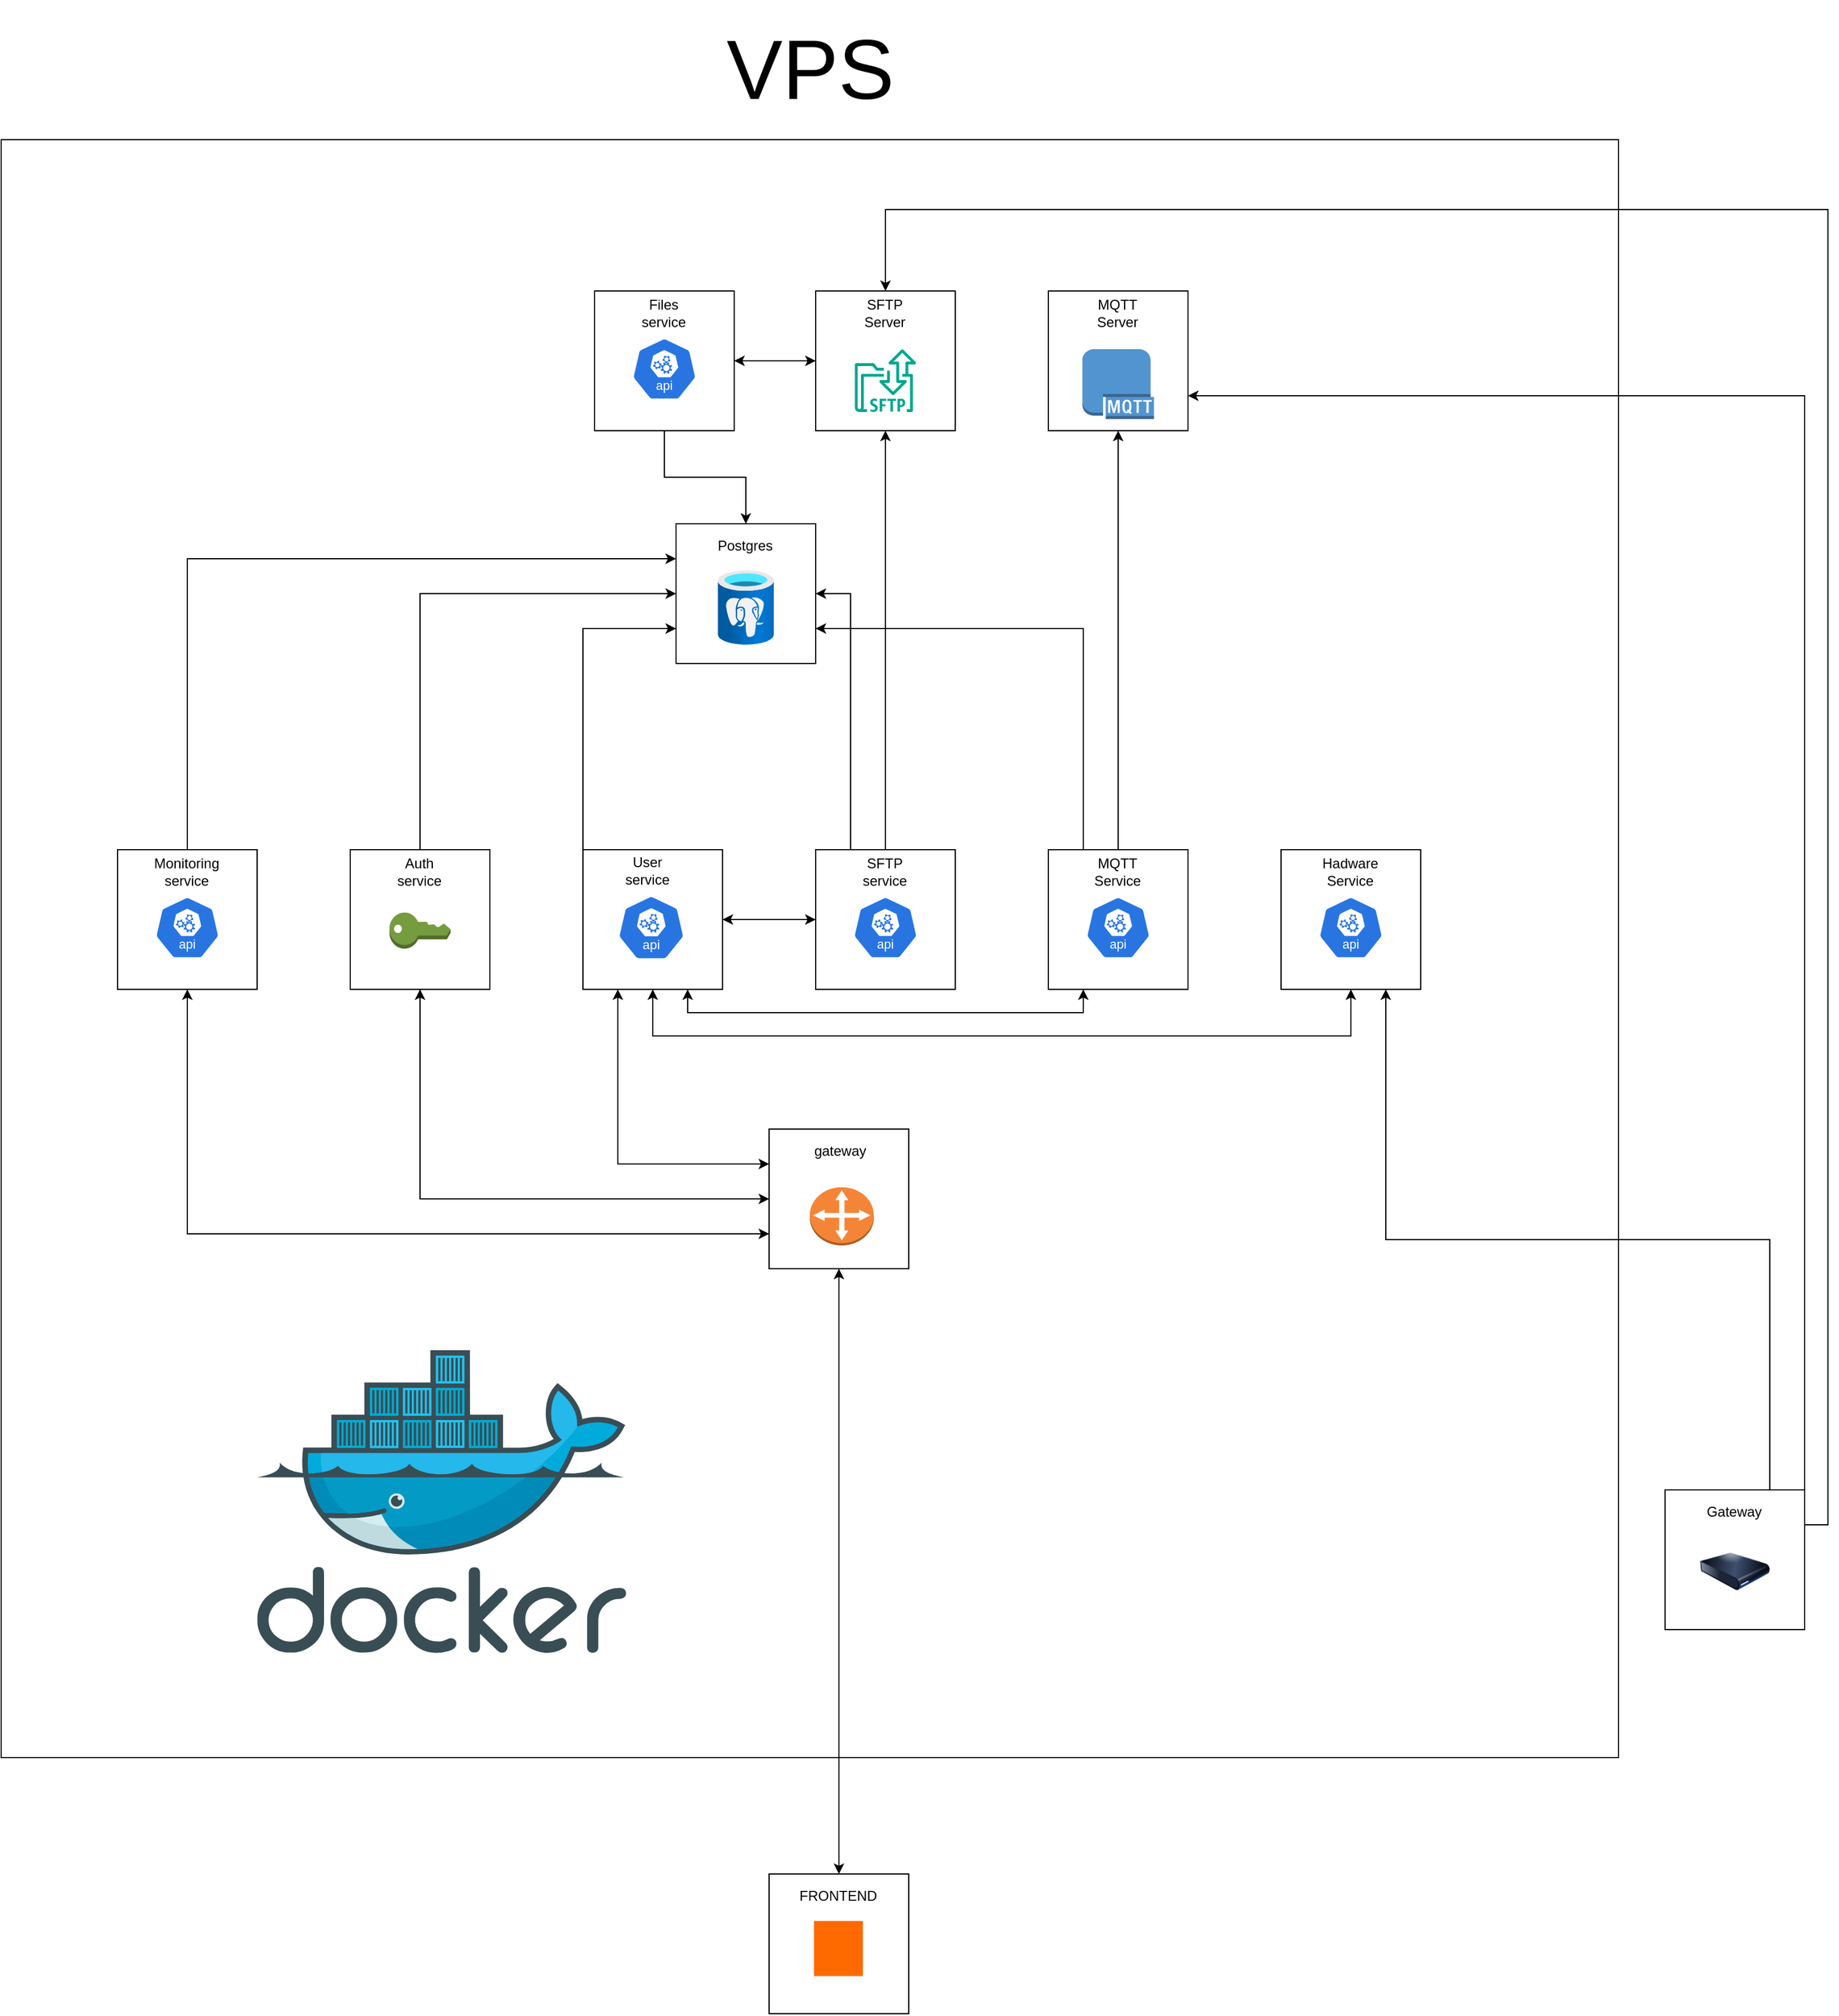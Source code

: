 <mxfile version="26.1.1">
  <diagram id="l8hXMBHkgcEJcSW0mbfh" name="Page-1">
    <mxGraphModel dx="5945" dy="2460" grid="1" gridSize="10" guides="1" tooltips="1" connect="1" arrows="1" fold="1" page="1" pageScale="1" pageWidth="1169" pageHeight="827" math="0" shadow="0">
      <root>
        <mxCell id="0" />
        <mxCell id="1" parent="0" />
        <mxCell id="-a2DfulknnoLtpf2qesY-131" value="" style="whiteSpace=wrap;html=1;aspect=fixed;fillColor=none;" vertex="1" parent="1">
          <mxGeometry x="-180" y="150" width="1390" height="1390" as="geometry" />
        </mxCell>
        <mxCell id="PoxzqUH3-YCF-cj8GtX4-8" value="&lt;font style=&quot;font-size: 72px;&quot;&gt;VPS&lt;/font&gt;" style="text;html=1;align=center;verticalAlign=middle;whiteSpace=wrap;rounded=0;" parent="1" vertex="1">
          <mxGeometry x="273.75" y="30" width="482.5" height="120" as="geometry" />
        </mxCell>
        <mxCell id="PoxzqUH3-YCF-cj8GtX4-15" value="" style="group" parent="1" vertex="1" connectable="0">
          <mxGeometry x="320" y="760" width="120" height="120" as="geometry" />
        </mxCell>
        <mxCell id="PoxzqUH3-YCF-cj8GtX4-13" value="" style="whiteSpace=wrap;html=1;aspect=fixed;" parent="PoxzqUH3-YCF-cj8GtX4-15" vertex="1">
          <mxGeometry width="120" height="120" as="geometry" />
        </mxCell>
        <mxCell id="PoxzqUH3-YCF-cj8GtX4-10" value="" style="aspect=fixed;sketch=0;html=1;dashed=0;whitespace=wrap;verticalLabelPosition=bottom;verticalAlign=top;fillColor=#2875E2;strokeColor=#ffffff;points=[[0.005,0.63,0],[0.1,0.2,0],[0.9,0.2,0],[0.5,0,0],[0.995,0.63,0],[0.72,0.99,0],[0.5,1,0],[0.28,0.99,0]];shape=mxgraph.kubernetes.icon2;kubernetesLabel=1;prIcon=api" parent="PoxzqUH3-YCF-cj8GtX4-15" vertex="1">
          <mxGeometry x="29.686" y="39.104" width="58.113" height="55.791" as="geometry" />
        </mxCell>
        <mxCell id="PoxzqUH3-YCF-cj8GtX4-14" value="User service" style="text;html=1;align=center;verticalAlign=middle;whiteSpace=wrap;rounded=0;" parent="PoxzqUH3-YCF-cj8GtX4-15" vertex="1">
          <mxGeometry x="34.857" y="7.286" width="41.143" height="20.571" as="geometry" />
        </mxCell>
        <mxCell id="-a2DfulknnoLtpf2qesY-24" value="" style="group" vertex="1" connectable="0" parent="1">
          <mxGeometry x="120" y="760" width="120" height="120" as="geometry" />
        </mxCell>
        <mxCell id="-a2DfulknnoLtpf2qesY-25" value="" style="whiteSpace=wrap;html=1;aspect=fixed;" vertex="1" parent="-a2DfulknnoLtpf2qesY-24">
          <mxGeometry width="120" height="120" as="geometry" />
        </mxCell>
        <mxCell id="-a2DfulknnoLtpf2qesY-27" value="Auth service" style="text;html=1;align=center;verticalAlign=middle;whiteSpace=wrap;rounded=0;" vertex="1" parent="-a2DfulknnoLtpf2qesY-24">
          <mxGeometry x="39.429" y="9.0" width="41.143" height="20.571" as="geometry" />
        </mxCell>
        <mxCell id="-a2DfulknnoLtpf2qesY-28" value="" style="outlineConnect=0;dashed=0;verticalLabelPosition=bottom;verticalAlign=top;align=center;html=1;shape=mxgraph.aws3.add_on;fillColor=#759C3E;gradientColor=none;" vertex="1" parent="-a2DfulknnoLtpf2qesY-24">
          <mxGeometry x="33.75" y="54.0" width="52.5" height="30.979" as="geometry" />
        </mxCell>
        <mxCell id="-a2DfulknnoLtpf2qesY-30" value="" style="group" vertex="1" connectable="0" parent="1">
          <mxGeometry x="480" y="1000" width="120" height="120" as="geometry" />
        </mxCell>
        <mxCell id="-a2DfulknnoLtpf2qesY-31" value="" style="whiteSpace=wrap;html=1;aspect=fixed;" vertex="1" parent="-a2DfulknnoLtpf2qesY-30">
          <mxGeometry width="120" height="120" as="geometry" />
        </mxCell>
        <mxCell id="-a2DfulknnoLtpf2qesY-32" value="&amp;nbsp;gateway" style="text;html=1;align=center;verticalAlign=middle;whiteSpace=wrap;rounded=0;" vertex="1" parent="-a2DfulknnoLtpf2qesY-30">
          <mxGeometry x="39.429" y="9.0" width="41.143" height="20.571" as="geometry" />
        </mxCell>
        <mxCell id="-a2DfulknnoLtpf2qesY-35" value="" style="outlineConnect=0;dashed=0;verticalLabelPosition=bottom;verticalAlign=top;align=center;html=1;shape=mxgraph.aws3.customer_gateway;fillColor=#F58536;gradientColor=none;" vertex="1" parent="-a2DfulknnoLtpf2qesY-30">
          <mxGeometry x="35" y="50" width="55" height="50" as="geometry" />
        </mxCell>
        <mxCell id="-a2DfulknnoLtpf2qesY-36" value="" style="group" vertex="1" connectable="0" parent="1">
          <mxGeometry x="-80" y="760" width="120" height="120" as="geometry" />
        </mxCell>
        <mxCell id="-a2DfulknnoLtpf2qesY-37" value="" style="whiteSpace=wrap;html=1;aspect=fixed;" vertex="1" parent="-a2DfulknnoLtpf2qesY-36">
          <mxGeometry width="120" height="120" as="geometry" />
        </mxCell>
        <mxCell id="-a2DfulknnoLtpf2qesY-38" value="Monitoring&lt;div&gt;service&lt;/div&gt;" style="text;html=1;align=center;verticalAlign=middle;whiteSpace=wrap;rounded=0;" vertex="1" parent="-a2DfulknnoLtpf2qesY-36">
          <mxGeometry x="39.429" y="9.0" width="41.143" height="20.571" as="geometry" />
        </mxCell>
        <mxCell id="-a2DfulknnoLtpf2qesY-40" value="" style="aspect=fixed;sketch=0;html=1;dashed=0;whitespace=wrap;verticalLabelPosition=bottom;verticalAlign=top;fillColor=#2875E2;strokeColor=#ffffff;points=[[0.005,0.63,0],[0.1,0.2,0],[0.9,0.2,0],[0.5,0,0],[0.995,0.63,0],[0.72,0.99,0],[0.5,1,0],[0.28,0.99,0]];shape=mxgraph.kubernetes.icon2;kubernetesLabel=1;prIcon=api" vertex="1" parent="-a2DfulknnoLtpf2qesY-36">
          <mxGeometry x="31.88" y="40" width="56.25" height="54" as="geometry" />
        </mxCell>
        <mxCell id="-a2DfulknnoLtpf2qesY-41" value="" style="group" vertex="1" connectable="0" parent="1">
          <mxGeometry x="520" y="280" width="120" height="120" as="geometry" />
        </mxCell>
        <mxCell id="-a2DfulknnoLtpf2qesY-42" value="" style="whiteSpace=wrap;html=1;aspect=fixed;" vertex="1" parent="-a2DfulknnoLtpf2qesY-41">
          <mxGeometry width="120" height="120" as="geometry" />
        </mxCell>
        <mxCell id="-a2DfulknnoLtpf2qesY-43" value="SFTP Server" style="text;html=1;align=center;verticalAlign=middle;whiteSpace=wrap;rounded=0;" vertex="1" parent="-a2DfulknnoLtpf2qesY-41">
          <mxGeometry x="39.429" y="9.0" width="41.143" height="20.571" as="geometry" />
        </mxCell>
        <mxCell id="-a2DfulknnoLtpf2qesY-45" value="" style="sketch=0;outlineConnect=0;fontColor=#232F3E;gradientColor=none;fillColor=#01A88D;strokeColor=none;dashed=0;verticalLabelPosition=bottom;verticalAlign=top;align=center;html=1;fontSize=12;fontStyle=0;aspect=fixed;shape=mxgraph.aws4.transfer_for_sftp_resource;" vertex="1" parent="-a2DfulknnoLtpf2qesY-41">
          <mxGeometry x="33.69" y="50" width="52.62" height="54" as="geometry" />
        </mxCell>
        <mxCell id="-a2DfulknnoLtpf2qesY-46" value="" style="group" vertex="1" connectable="0" parent="1">
          <mxGeometry x="720" y="280" width="120" height="120" as="geometry" />
        </mxCell>
        <mxCell id="-a2DfulknnoLtpf2qesY-47" value="" style="whiteSpace=wrap;html=1;aspect=fixed;" vertex="1" parent="-a2DfulknnoLtpf2qesY-46">
          <mxGeometry width="120" height="120" as="geometry" />
        </mxCell>
        <mxCell id="-a2DfulknnoLtpf2qesY-48" value="MQTT Server" style="text;html=1;align=center;verticalAlign=middle;whiteSpace=wrap;rounded=0;" vertex="1" parent="-a2DfulknnoLtpf2qesY-46">
          <mxGeometry x="39.429" y="9.0" width="41.143" height="20.571" as="geometry" />
        </mxCell>
        <mxCell id="-a2DfulknnoLtpf2qesY-50" value="" style="outlineConnect=0;dashed=0;verticalLabelPosition=bottom;verticalAlign=top;align=center;html=1;shape=mxgraph.aws3.mqtt_protocol;fillColor=#5294CF;gradientColor=none;" vertex="1" parent="-a2DfulknnoLtpf2qesY-46">
          <mxGeometry x="29.25" y="50" width="61.5" height="60" as="geometry" />
        </mxCell>
        <mxCell id="-a2DfulknnoLtpf2qesY-51" value="" style="group" vertex="1" connectable="0" parent="1">
          <mxGeometry x="400" y="480" width="120" height="120" as="geometry" />
        </mxCell>
        <mxCell id="-a2DfulknnoLtpf2qesY-52" value="" style="whiteSpace=wrap;html=1;aspect=fixed;" vertex="1" parent="-a2DfulknnoLtpf2qesY-51">
          <mxGeometry width="120" height="120" as="geometry" />
        </mxCell>
        <mxCell id="-a2DfulknnoLtpf2qesY-53" value="Postgres" style="text;html=1;align=center;verticalAlign=middle;whiteSpace=wrap;rounded=0;" vertex="1" parent="-a2DfulknnoLtpf2qesY-51">
          <mxGeometry x="39.429" y="9.0" width="41.143" height="20.571" as="geometry" />
        </mxCell>
        <mxCell id="-a2DfulknnoLtpf2qesY-55" value="" style="image;aspect=fixed;html=1;points=[];align=center;fontSize=12;image=img/lib/azure2/databases/Azure_Database_PostgreSQL_Server.svg;" vertex="1" parent="-a2DfulknnoLtpf2qesY-51">
          <mxGeometry x="36" y="40" width="48" height="64" as="geometry" />
        </mxCell>
        <mxCell id="-a2DfulknnoLtpf2qesY-56" value="" style="group" vertex="1" connectable="0" parent="1">
          <mxGeometry x="520" y="760" width="120" height="120" as="geometry" />
        </mxCell>
        <mxCell id="-a2DfulknnoLtpf2qesY-57" value="" style="whiteSpace=wrap;html=1;aspect=fixed;" vertex="1" parent="-a2DfulknnoLtpf2qesY-56">
          <mxGeometry width="120" height="120" as="geometry" />
        </mxCell>
        <mxCell id="-a2DfulknnoLtpf2qesY-58" value="&lt;div&gt;SFTP&lt;/div&gt;&lt;div&gt;service&lt;/div&gt;" style="text;html=1;align=center;verticalAlign=middle;whiteSpace=wrap;rounded=0;" vertex="1" parent="-a2DfulknnoLtpf2qesY-56">
          <mxGeometry x="39.429" y="9.0" width="41.143" height="20.571" as="geometry" />
        </mxCell>
        <mxCell id="-a2DfulknnoLtpf2qesY-59" value="" style="aspect=fixed;sketch=0;html=1;dashed=0;whitespace=wrap;verticalLabelPosition=bottom;verticalAlign=top;fillColor=#2875E2;strokeColor=#ffffff;points=[[0.005,0.63,0],[0.1,0.2,0],[0.9,0.2,0],[0.5,0,0],[0.995,0.63,0],[0.72,0.99,0],[0.5,1,0],[0.28,0.99,0]];shape=mxgraph.kubernetes.icon2;kubernetesLabel=1;prIcon=api" vertex="1" parent="-a2DfulknnoLtpf2qesY-56">
          <mxGeometry x="31.88" y="40" width="56.25" height="54" as="geometry" />
        </mxCell>
        <mxCell id="-a2DfulknnoLtpf2qesY-60" value="" style="group" vertex="1" connectable="0" parent="1">
          <mxGeometry x="330" y="280" width="120" height="120" as="geometry" />
        </mxCell>
        <mxCell id="-a2DfulknnoLtpf2qesY-61" value="" style="whiteSpace=wrap;html=1;aspect=fixed;" vertex="1" parent="-a2DfulknnoLtpf2qesY-60">
          <mxGeometry width="120" height="120" as="geometry" />
        </mxCell>
        <mxCell id="-a2DfulknnoLtpf2qesY-62" value="&lt;div&gt;Files&lt;/div&gt;&lt;div&gt;service&lt;/div&gt;" style="text;html=1;align=center;verticalAlign=middle;whiteSpace=wrap;rounded=0;" vertex="1" parent="-a2DfulknnoLtpf2qesY-60">
          <mxGeometry x="39.429" y="9.0" width="41.143" height="20.571" as="geometry" />
        </mxCell>
        <mxCell id="-a2DfulknnoLtpf2qesY-63" value="" style="aspect=fixed;sketch=0;html=1;dashed=0;whitespace=wrap;verticalLabelPosition=bottom;verticalAlign=top;fillColor=#2875E2;strokeColor=#ffffff;points=[[0.005,0.63,0],[0.1,0.2,0],[0.9,0.2,0],[0.5,0,0],[0.995,0.63,0],[0.72,0.99,0],[0.5,1,0],[0.28,0.99,0]];shape=mxgraph.kubernetes.icon2;kubernetesLabel=1;prIcon=api" vertex="1" parent="-a2DfulknnoLtpf2qesY-60">
          <mxGeometry x="31.88" y="40" width="56.25" height="54" as="geometry" />
        </mxCell>
        <mxCell id="-a2DfulknnoLtpf2qesY-64" value="" style="group" vertex="1" connectable="0" parent="1">
          <mxGeometry x="920" y="760" width="120" height="120" as="geometry" />
        </mxCell>
        <mxCell id="-a2DfulknnoLtpf2qesY-65" value="" style="whiteSpace=wrap;html=1;aspect=fixed;" vertex="1" parent="-a2DfulknnoLtpf2qesY-64">
          <mxGeometry width="120" height="120" as="geometry" />
        </mxCell>
        <mxCell id="-a2DfulknnoLtpf2qesY-66" value="Hadware&lt;div&gt;Service&lt;/div&gt;" style="text;html=1;align=center;verticalAlign=middle;whiteSpace=wrap;rounded=0;" vertex="1" parent="-a2DfulknnoLtpf2qesY-64">
          <mxGeometry x="39.429" y="9.0" width="41.143" height="20.571" as="geometry" />
        </mxCell>
        <mxCell id="-a2DfulknnoLtpf2qesY-67" value="" style="aspect=fixed;sketch=0;html=1;dashed=0;whitespace=wrap;verticalLabelPosition=bottom;verticalAlign=top;fillColor=#2875E2;strokeColor=#ffffff;points=[[0.005,0.63,0],[0.1,0.2,0],[0.9,0.2,0],[0.5,0,0],[0.995,0.63,0],[0.72,0.99,0],[0.5,1,0],[0.28,0.99,0]];shape=mxgraph.kubernetes.icon2;kubernetesLabel=1;prIcon=api" vertex="1" parent="-a2DfulknnoLtpf2qesY-64">
          <mxGeometry x="31.88" y="40" width="56.25" height="54" as="geometry" />
        </mxCell>
        <mxCell id="-a2DfulknnoLtpf2qesY-68" value="" style="group" vertex="1" connectable="0" parent="1">
          <mxGeometry x="720" y="760" width="120" height="120" as="geometry" />
        </mxCell>
        <mxCell id="-a2DfulknnoLtpf2qesY-69" value="" style="whiteSpace=wrap;html=1;aspect=fixed;" vertex="1" parent="-a2DfulknnoLtpf2qesY-68">
          <mxGeometry width="120" height="120" as="geometry" />
        </mxCell>
        <mxCell id="-a2DfulknnoLtpf2qesY-70" value="MQTT&lt;div&gt;Service&lt;/div&gt;" style="text;html=1;align=center;verticalAlign=middle;whiteSpace=wrap;rounded=0;" vertex="1" parent="-a2DfulknnoLtpf2qesY-68">
          <mxGeometry x="39.429" y="9.0" width="41.143" height="20.571" as="geometry" />
        </mxCell>
        <mxCell id="-a2DfulknnoLtpf2qesY-71" value="" style="aspect=fixed;sketch=0;html=1;dashed=0;whitespace=wrap;verticalLabelPosition=bottom;verticalAlign=top;fillColor=#2875E2;strokeColor=#ffffff;points=[[0.005,0.63,0],[0.1,0.2,0],[0.9,0.2,0],[0.5,0,0],[0.995,0.63,0],[0.72,0.99,0],[0.5,1,0],[0.28,0.99,0]];shape=mxgraph.kubernetes.icon2;kubernetesLabel=1;prIcon=api" vertex="1" parent="-a2DfulknnoLtpf2qesY-68">
          <mxGeometry x="31.88" y="40" width="56.25" height="54" as="geometry" />
        </mxCell>
        <mxCell id="-a2DfulknnoLtpf2qesY-73" value="" style="group" vertex="1" connectable="0" parent="1">
          <mxGeometry x="480" y="1640" width="120" height="121" as="geometry" />
        </mxCell>
        <mxCell id="-a2DfulknnoLtpf2qesY-74" value="" style="whiteSpace=wrap;html=1;aspect=fixed;" vertex="1" parent="-a2DfulknnoLtpf2qesY-73">
          <mxGeometry width="120" height="120" as="geometry" />
        </mxCell>
        <mxCell id="-a2DfulknnoLtpf2qesY-75" value="FRONTEND" style="text;html=1;align=center;verticalAlign=middle;whiteSpace=wrap;rounded=0;" vertex="1" parent="-a2DfulknnoLtpf2qesY-73">
          <mxGeometry x="39.429" y="9.075" width="41.143" height="20.743" as="geometry" />
        </mxCell>
        <mxCell id="-a2DfulknnoLtpf2qesY-78" value="" style="points=[];aspect=fixed;html=1;align=center;shadow=0;dashed=0;fillColor=#FF6A00;strokeColor=none;shape=mxgraph.alibaba_cloud.nodejs_performance_platform;" vertex="1" parent="-a2DfulknnoLtpf2qesY-73">
          <mxGeometry x="38.57" y="40.333" width="42" height="47.4" as="geometry" />
        </mxCell>
        <mxCell id="-a2DfulknnoLtpf2qesY-82" style="edgeStyle=orthogonalEdgeStyle;rounded=0;orthogonalLoop=1;jettySize=auto;html=1;exitX=0.5;exitY=0;exitDx=0;exitDy=0;entryX=0;entryY=0.5;entryDx=0;entryDy=0;" edge="1" parent="1" source="-a2DfulknnoLtpf2qesY-25" target="-a2DfulknnoLtpf2qesY-52">
          <mxGeometry relative="1" as="geometry" />
        </mxCell>
        <mxCell id="-a2DfulknnoLtpf2qesY-85" style="edgeStyle=orthogonalEdgeStyle;rounded=0;orthogonalLoop=1;jettySize=auto;html=1;exitX=0;exitY=0.25;exitDx=0;exitDy=0;entryX=0.25;entryY=1;entryDx=0;entryDy=0;" edge="1" parent="1" source="-a2DfulknnoLtpf2qesY-31" target="PoxzqUH3-YCF-cj8GtX4-13">
          <mxGeometry relative="1" as="geometry" />
        </mxCell>
        <mxCell id="-a2DfulknnoLtpf2qesY-86" style="edgeStyle=orthogonalEdgeStyle;rounded=0;orthogonalLoop=1;jettySize=auto;html=1;exitX=0.25;exitY=1;exitDx=0;exitDy=0;entryX=0;entryY=0.25;entryDx=0;entryDy=0;" edge="1" parent="1" source="PoxzqUH3-YCF-cj8GtX4-13" target="-a2DfulknnoLtpf2qesY-31">
          <mxGeometry relative="1" as="geometry" />
        </mxCell>
        <mxCell id="-a2DfulknnoLtpf2qesY-90" style="edgeStyle=orthogonalEdgeStyle;rounded=0;orthogonalLoop=1;jettySize=auto;html=1;exitX=1;exitY=0.5;exitDx=0;exitDy=0;entryX=0;entryY=0.5;entryDx=0;entryDy=0;" edge="1" parent="1" source="PoxzqUH3-YCF-cj8GtX4-13" target="-a2DfulknnoLtpf2qesY-57">
          <mxGeometry relative="1" as="geometry" />
        </mxCell>
        <mxCell id="-a2DfulknnoLtpf2qesY-91" style="edgeStyle=orthogonalEdgeStyle;rounded=0;orthogonalLoop=1;jettySize=auto;html=1;exitX=0;exitY=0.5;exitDx=0;exitDy=0;entryX=1;entryY=0.5;entryDx=0;entryDy=0;" edge="1" parent="1" source="-a2DfulknnoLtpf2qesY-57" target="PoxzqUH3-YCF-cj8GtX4-13">
          <mxGeometry relative="1" as="geometry" />
        </mxCell>
        <mxCell id="-a2DfulknnoLtpf2qesY-92" style="edgeStyle=orthogonalEdgeStyle;rounded=0;orthogonalLoop=1;jettySize=auto;html=1;exitX=0.5;exitY=0;exitDx=0;exitDy=0;entryX=0.5;entryY=1;entryDx=0;entryDy=0;" edge="1" parent="1" source="-a2DfulknnoLtpf2qesY-57" target="-a2DfulknnoLtpf2qesY-42">
          <mxGeometry relative="1" as="geometry" />
        </mxCell>
        <mxCell id="-a2DfulknnoLtpf2qesY-93" style="edgeStyle=orthogonalEdgeStyle;rounded=0;orthogonalLoop=1;jettySize=auto;html=1;exitX=0;exitY=0;exitDx=0;exitDy=0;entryX=0;entryY=0.75;entryDx=0;entryDy=0;" edge="1" parent="1" source="PoxzqUH3-YCF-cj8GtX4-13" target="-a2DfulknnoLtpf2qesY-52">
          <mxGeometry relative="1" as="geometry" />
        </mxCell>
        <mxCell id="-a2DfulknnoLtpf2qesY-94" style="edgeStyle=orthogonalEdgeStyle;rounded=0;orthogonalLoop=1;jettySize=auto;html=1;exitX=0.75;exitY=1;exitDx=0;exitDy=0;entryX=0.25;entryY=1;entryDx=0;entryDy=0;" edge="1" parent="1" source="PoxzqUH3-YCF-cj8GtX4-13" target="-a2DfulknnoLtpf2qesY-69">
          <mxGeometry relative="1" as="geometry" />
        </mxCell>
        <mxCell id="-a2DfulknnoLtpf2qesY-95" style="edgeStyle=orthogonalEdgeStyle;rounded=0;orthogonalLoop=1;jettySize=auto;html=1;exitX=0.25;exitY=1;exitDx=0;exitDy=0;entryX=0.75;entryY=1;entryDx=0;entryDy=0;" edge="1" parent="1" source="-a2DfulknnoLtpf2qesY-69" target="PoxzqUH3-YCF-cj8GtX4-13">
          <mxGeometry relative="1" as="geometry" />
        </mxCell>
        <mxCell id="-a2DfulknnoLtpf2qesY-96" style="edgeStyle=orthogonalEdgeStyle;rounded=0;orthogonalLoop=1;jettySize=auto;html=1;exitX=0.5;exitY=0;exitDx=0;exitDy=0;entryX=0.5;entryY=1;entryDx=0;entryDy=0;" edge="1" parent="1" source="-a2DfulknnoLtpf2qesY-69" target="-a2DfulknnoLtpf2qesY-47">
          <mxGeometry relative="1" as="geometry" />
        </mxCell>
        <mxCell id="-a2DfulknnoLtpf2qesY-98" style="edgeStyle=orthogonalEdgeStyle;rounded=0;orthogonalLoop=1;jettySize=auto;html=1;exitX=0.5;exitY=1;exitDx=0;exitDy=0;entryX=0.5;entryY=1;entryDx=0;entryDy=0;" edge="1" parent="1" source="PoxzqUH3-YCF-cj8GtX4-13" target="-a2DfulknnoLtpf2qesY-65">
          <mxGeometry relative="1" as="geometry">
            <Array as="points">
              <mxPoint x="380" y="920" />
              <mxPoint x="980" y="920" />
            </Array>
          </mxGeometry>
        </mxCell>
        <mxCell id="-a2DfulknnoLtpf2qesY-99" style="edgeStyle=orthogonalEdgeStyle;rounded=0;orthogonalLoop=1;jettySize=auto;html=1;exitX=0.5;exitY=1;exitDx=0;exitDy=0;entryX=0.5;entryY=1;entryDx=0;entryDy=0;" edge="1" parent="1" source="-a2DfulknnoLtpf2qesY-65" target="PoxzqUH3-YCF-cj8GtX4-13">
          <mxGeometry relative="1" as="geometry">
            <Array as="points">
              <mxPoint x="980" y="920" />
              <mxPoint x="380" y="920" />
            </Array>
          </mxGeometry>
        </mxCell>
        <mxCell id="-a2DfulknnoLtpf2qesY-100" style="edgeStyle=orthogonalEdgeStyle;rounded=0;orthogonalLoop=1;jettySize=auto;html=1;exitX=0;exitY=0.75;exitDx=0;exitDy=0;entryX=0.5;entryY=1;entryDx=0;entryDy=0;" edge="1" parent="1" source="-a2DfulknnoLtpf2qesY-31" target="-a2DfulknnoLtpf2qesY-37">
          <mxGeometry relative="1" as="geometry" />
        </mxCell>
        <mxCell id="-a2DfulknnoLtpf2qesY-102" style="edgeStyle=orthogonalEdgeStyle;rounded=0;orthogonalLoop=1;jettySize=auto;html=1;exitX=0.5;exitY=0;exitDx=0;exitDy=0;entryX=0;entryY=0.25;entryDx=0;entryDy=0;" edge="1" parent="1" source="-a2DfulknnoLtpf2qesY-37" target="-a2DfulknnoLtpf2qesY-52">
          <mxGeometry relative="1" as="geometry" />
        </mxCell>
        <mxCell id="-a2DfulknnoLtpf2qesY-103" style="edgeStyle=orthogonalEdgeStyle;rounded=0;orthogonalLoop=1;jettySize=auto;html=1;exitX=1;exitY=0.5;exitDx=0;exitDy=0;entryX=0;entryY=0.5;entryDx=0;entryDy=0;" edge="1" parent="1" source="-a2DfulknnoLtpf2qesY-61" target="-a2DfulknnoLtpf2qesY-42">
          <mxGeometry relative="1" as="geometry" />
        </mxCell>
        <mxCell id="-a2DfulknnoLtpf2qesY-104" style="edgeStyle=orthogonalEdgeStyle;rounded=0;orthogonalLoop=1;jettySize=auto;html=1;exitX=0;exitY=0.5;exitDx=0;exitDy=0;entryX=1;entryY=0.5;entryDx=0;entryDy=0;" edge="1" parent="1" source="-a2DfulknnoLtpf2qesY-42" target="-a2DfulknnoLtpf2qesY-61">
          <mxGeometry relative="1" as="geometry" />
        </mxCell>
        <mxCell id="-a2DfulknnoLtpf2qesY-105" style="edgeStyle=orthogonalEdgeStyle;rounded=0;orthogonalLoop=1;jettySize=auto;html=1;exitX=0.5;exitY=1;exitDx=0;exitDy=0;entryX=0.5;entryY=0;entryDx=0;entryDy=0;" edge="1" parent="1" source="-a2DfulknnoLtpf2qesY-61" target="-a2DfulknnoLtpf2qesY-52">
          <mxGeometry relative="1" as="geometry" />
        </mxCell>
        <mxCell id="-a2DfulknnoLtpf2qesY-106" style="edgeStyle=orthogonalEdgeStyle;rounded=0;orthogonalLoop=1;jettySize=auto;html=1;exitX=0.5;exitY=1;exitDx=0;exitDy=0;entryX=0;entryY=0.5;entryDx=0;entryDy=0;" edge="1" parent="1" source="-a2DfulknnoLtpf2qesY-25" target="-a2DfulknnoLtpf2qesY-31">
          <mxGeometry relative="1" as="geometry" />
        </mxCell>
        <mxCell id="-a2DfulknnoLtpf2qesY-107" style="edgeStyle=orthogonalEdgeStyle;rounded=0;orthogonalLoop=1;jettySize=auto;html=1;exitX=0;exitY=0.5;exitDx=0;exitDy=0;entryX=0.5;entryY=1;entryDx=0;entryDy=0;" edge="1" parent="1" source="-a2DfulknnoLtpf2qesY-31" target="-a2DfulknnoLtpf2qesY-25">
          <mxGeometry relative="1" as="geometry" />
        </mxCell>
        <mxCell id="-a2DfulknnoLtpf2qesY-108" style="edgeStyle=orthogonalEdgeStyle;rounded=0;orthogonalLoop=1;jettySize=auto;html=1;exitX=0.5;exitY=1;exitDx=0;exitDy=0;entryX=0;entryY=0.75;entryDx=0;entryDy=0;" edge="1" parent="1" source="-a2DfulknnoLtpf2qesY-37" target="-a2DfulknnoLtpf2qesY-31">
          <mxGeometry relative="1" as="geometry" />
        </mxCell>
        <mxCell id="-a2DfulknnoLtpf2qesY-111" style="edgeStyle=orthogonalEdgeStyle;rounded=0;orthogonalLoop=1;jettySize=auto;html=1;exitX=0.25;exitY=0;exitDx=0;exitDy=0;entryX=1;entryY=0.75;entryDx=0;entryDy=0;" edge="1" parent="1" source="-a2DfulknnoLtpf2qesY-69" target="-a2DfulknnoLtpf2qesY-52">
          <mxGeometry relative="1" as="geometry" />
        </mxCell>
        <mxCell id="-a2DfulknnoLtpf2qesY-118" value="" style="group" vertex="1" connectable="0" parent="1">
          <mxGeometry x="1250" y="1310" width="120" height="121" as="geometry" />
        </mxCell>
        <mxCell id="-a2DfulknnoLtpf2qesY-119" value="" style="whiteSpace=wrap;html=1;aspect=fixed;" vertex="1" parent="-a2DfulknnoLtpf2qesY-118">
          <mxGeometry width="120" height="120" as="geometry" />
        </mxCell>
        <mxCell id="-a2DfulknnoLtpf2qesY-120" value="Gateway" style="text;html=1;align=center;verticalAlign=middle;whiteSpace=wrap;rounded=0;" vertex="1" parent="-a2DfulknnoLtpf2qesY-118">
          <mxGeometry x="39.429" y="9.075" width="41.143" height="20.743" as="geometry" />
        </mxCell>
        <mxCell id="-a2DfulknnoLtpf2qesY-122" value="" style="image;html=1;image=img/lib/clip_art/computers/Harddrive_128x128.png" vertex="1" parent="-a2DfulknnoLtpf2qesY-118">
          <mxGeometry x="30" y="40" width="60" height="60" as="geometry" />
        </mxCell>
        <mxCell id="-a2DfulknnoLtpf2qesY-123" style="edgeStyle=orthogonalEdgeStyle;rounded=0;orthogonalLoop=1;jettySize=auto;html=1;exitX=0.75;exitY=0;exitDx=0;exitDy=0;entryX=0.75;entryY=1;entryDx=0;entryDy=0;" edge="1" parent="1" source="-a2DfulknnoLtpf2qesY-119" target="-a2DfulknnoLtpf2qesY-65">
          <mxGeometry relative="1" as="geometry" />
        </mxCell>
        <mxCell id="-a2DfulknnoLtpf2qesY-125" style="edgeStyle=orthogonalEdgeStyle;rounded=0;orthogonalLoop=1;jettySize=auto;html=1;exitX=1;exitY=0;exitDx=0;exitDy=0;entryX=1;entryY=0.75;entryDx=0;entryDy=0;" edge="1" parent="1" source="-a2DfulknnoLtpf2qesY-119" target="-a2DfulknnoLtpf2qesY-47">
          <mxGeometry relative="1" as="geometry" />
        </mxCell>
        <mxCell id="-a2DfulknnoLtpf2qesY-127" style="edgeStyle=orthogonalEdgeStyle;rounded=0;orthogonalLoop=1;jettySize=auto;html=1;exitX=0.25;exitY=0;exitDx=0;exitDy=0;entryX=1;entryY=0.5;entryDx=0;entryDy=0;" edge="1" parent="1" source="-a2DfulknnoLtpf2qesY-57" target="-a2DfulknnoLtpf2qesY-52">
          <mxGeometry relative="1" as="geometry" />
        </mxCell>
        <mxCell id="-a2DfulknnoLtpf2qesY-130" value="" style="image;sketch=0;aspect=fixed;html=1;points=[];align=center;fontSize=12;image=img/lib/mscae/Docker.svg;" vertex="1" parent="1">
          <mxGeometry x="40" y="1190" width="317.07" height="260" as="geometry" />
        </mxCell>
        <mxCell id="-a2DfulknnoLtpf2qesY-133" style="edgeStyle=orthogonalEdgeStyle;rounded=0;orthogonalLoop=1;jettySize=auto;html=1;exitX=1;exitY=0.25;exitDx=0;exitDy=0;entryX=0.5;entryY=0;entryDx=0;entryDy=0;" edge="1" parent="1" source="-a2DfulknnoLtpf2qesY-119" target="-a2DfulknnoLtpf2qesY-42">
          <mxGeometry relative="1" as="geometry">
            <Array as="points">
              <mxPoint x="1390" y="1340" />
              <mxPoint x="1390" y="210" />
              <mxPoint x="580" y="210" />
            </Array>
          </mxGeometry>
        </mxCell>
        <mxCell id="-a2DfulknnoLtpf2qesY-80" style="edgeStyle=orthogonalEdgeStyle;rounded=0;orthogonalLoop=1;jettySize=auto;html=1;exitX=0.5;exitY=1;exitDx=0;exitDy=0;entryX=0.5;entryY=0;entryDx=0;entryDy=0;" edge="1" parent="1" source="-a2DfulknnoLtpf2qesY-31" target="-a2DfulknnoLtpf2qesY-74">
          <mxGeometry relative="1" as="geometry">
            <mxPoint x="540.286" y="1240" as="targetPoint" />
          </mxGeometry>
        </mxCell>
        <mxCell id="-a2DfulknnoLtpf2qesY-134" style="edgeStyle=orthogonalEdgeStyle;rounded=0;orthogonalLoop=1;jettySize=auto;html=1;exitX=0.5;exitY=0;exitDx=0;exitDy=0;entryX=0.5;entryY=1;entryDx=0;entryDy=0;" edge="1" parent="1" source="-a2DfulknnoLtpf2qesY-74" target="-a2DfulknnoLtpf2qesY-31">
          <mxGeometry relative="1" as="geometry" />
        </mxCell>
      </root>
    </mxGraphModel>
  </diagram>
</mxfile>

